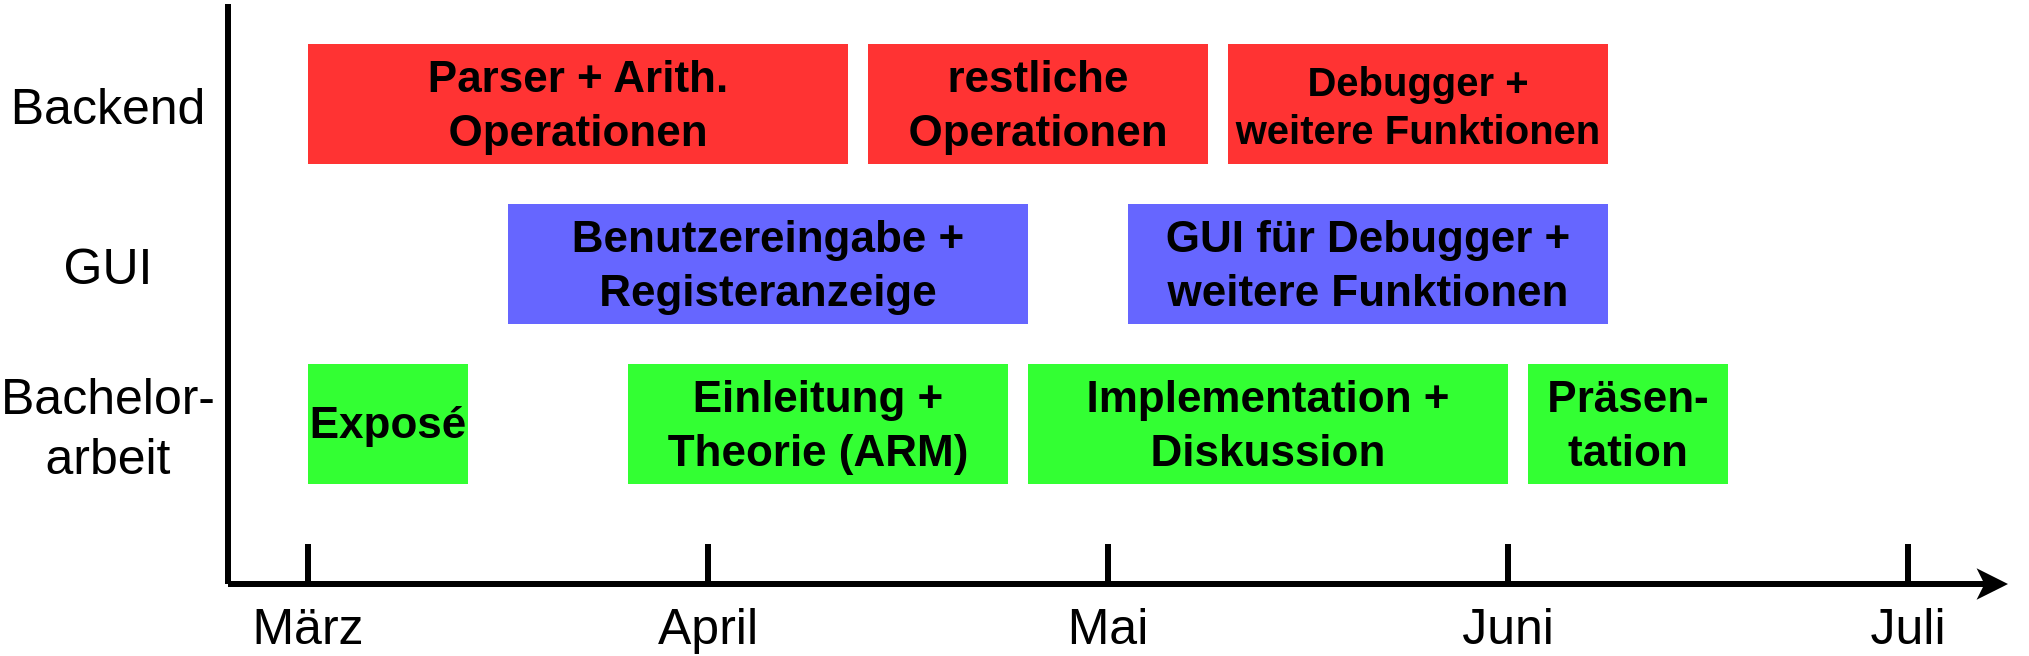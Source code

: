 <mxfile version="14.4.8" type="device"><diagram id="WeIS0NdmLVugdbnDRB59" name="Page-1"><mxGraphModel dx="1422" dy="763" grid="1" gridSize="10" guides="1" tooltips="1" connect="1" arrows="1" fold="1" page="1" pageScale="1" pageWidth="1169" pageHeight="827" math="0" shadow="0"><root><mxCell id="0"/><mxCell id="1" parent="0"/><mxCell id="XcftDnN4jba7SVMlZqDl-1" value="" style="endArrow=classic;html=1;strokeWidth=3;" parent="1" edge="1"><mxGeometry width="50" height="50" relative="1" as="geometry"><mxPoint x="160" y="440" as="sourcePoint"/><mxPoint x="1050" y="440" as="targetPoint"/></mxGeometry></mxCell><mxCell id="XcftDnN4jba7SVMlZqDl-3" value="&lt;font style=&quot;font-size: 25px&quot;&gt;März&lt;/font&gt;" style="text;html=1;strokeColor=none;fillColor=none;align=center;verticalAlign=middle;whiteSpace=wrap;rounded=0;" parent="1" vertex="1"><mxGeometry x="180" y="450" width="40" height="20" as="geometry"/></mxCell><mxCell id="XcftDnN4jba7SVMlZqDl-4" value="" style="endArrow=none;html=1;strokeWidth=3;" parent="1" edge="1"><mxGeometry width="50" height="50" relative="1" as="geometry"><mxPoint x="200" y="440" as="sourcePoint"/><mxPoint x="200" y="420" as="targetPoint"/><Array as="points"><mxPoint x="200" y="420"/></Array></mxGeometry></mxCell><mxCell id="XcftDnN4jba7SVMlZqDl-5" value="" style="endArrow=none;html=1;strokeWidth=3;endFill=0;" parent="1" edge="1"><mxGeometry width="50" height="50" relative="1" as="geometry"><mxPoint x="160" y="440" as="sourcePoint"/><mxPoint x="160" y="150" as="targetPoint"/></mxGeometry></mxCell><mxCell id="XcftDnN4jba7SVMlZqDl-8" value="&lt;font style=&quot;font-size: 25px&quot;&gt;April&lt;/font&gt;" style="text;html=1;strokeColor=none;fillColor=none;align=center;verticalAlign=middle;whiteSpace=wrap;rounded=0;" parent="1" vertex="1"><mxGeometry x="380" y="450" width="40" height="20" as="geometry"/></mxCell><mxCell id="XcftDnN4jba7SVMlZqDl-9" value="" style="endArrow=none;html=1;strokeWidth=3;" parent="1" edge="1"><mxGeometry width="50" height="50" relative="1" as="geometry"><mxPoint x="400" y="440" as="sourcePoint"/><mxPoint x="400" y="420" as="targetPoint"/><Array as="points"><mxPoint x="400" y="420"/></Array></mxGeometry></mxCell><mxCell id="XcftDnN4jba7SVMlZqDl-10" value="&lt;font style=&quot;font-size: 25px&quot;&gt;Mai&lt;/font&gt;" style="text;html=1;strokeColor=none;fillColor=none;align=center;verticalAlign=middle;whiteSpace=wrap;rounded=0;" parent="1" vertex="1"><mxGeometry x="580" y="450" width="40" height="20" as="geometry"/></mxCell><mxCell id="XcftDnN4jba7SVMlZqDl-11" value="" style="endArrow=none;html=1;strokeWidth=3;" parent="1" edge="1"><mxGeometry width="50" height="50" relative="1" as="geometry"><mxPoint x="600" y="440" as="sourcePoint"/><mxPoint x="600" y="420" as="targetPoint"/><Array as="points"><mxPoint x="600" y="420"/></Array></mxGeometry></mxCell><mxCell id="XcftDnN4jba7SVMlZqDl-12" value="&lt;font style=&quot;font-size: 25px&quot;&gt;Juni&lt;/font&gt;" style="text;html=1;strokeColor=none;fillColor=none;align=center;verticalAlign=middle;whiteSpace=wrap;rounded=0;" parent="1" vertex="1"><mxGeometry x="780" y="450" width="40" height="20" as="geometry"/></mxCell><mxCell id="XcftDnN4jba7SVMlZqDl-13" value="" style="endArrow=none;html=1;strokeWidth=3;" parent="1" edge="1"><mxGeometry width="50" height="50" relative="1" as="geometry"><mxPoint x="800" y="440" as="sourcePoint"/><mxPoint x="800" y="420" as="targetPoint"/><Array as="points"><mxPoint x="800" y="420"/></Array></mxGeometry></mxCell><mxCell id="XcftDnN4jba7SVMlZqDl-14" value="&lt;font style=&quot;font-size: 25px&quot;&gt;Juli&lt;/font&gt;" style="text;html=1;strokeColor=none;fillColor=none;align=center;verticalAlign=middle;whiteSpace=wrap;rounded=0;" parent="1" vertex="1"><mxGeometry x="980" y="450" width="40" height="20" as="geometry"/></mxCell><mxCell id="XcftDnN4jba7SVMlZqDl-15" value="" style="endArrow=none;html=1;strokeWidth=3;" parent="1" edge="1"><mxGeometry width="50" height="50" relative="1" as="geometry"><mxPoint x="1000" y="440" as="sourcePoint"/><mxPoint x="1000" y="420" as="targetPoint"/><Array as="points"><mxPoint x="1000" y="420"/></Array></mxGeometry></mxCell><mxCell id="XcftDnN4jba7SVMlZqDl-16" value="&lt;font style=&quot;font-size: 25px&quot;&gt;Backend&lt;/font&gt;" style="text;html=1;strokeColor=none;fillColor=none;align=center;verticalAlign=middle;whiteSpace=wrap;rounded=0;" parent="1" vertex="1"><mxGeometry x="80" y="190" width="40" height="20" as="geometry"/></mxCell><mxCell id="XcftDnN4jba7SVMlZqDl-17" value="&lt;font style=&quot;font-size: 25px&quot;&gt;GUI&lt;/font&gt;" style="text;html=1;strokeColor=none;fillColor=none;align=center;verticalAlign=middle;whiteSpace=wrap;rounded=0;" parent="1" vertex="1"><mxGeometry x="80" y="270" width="40" height="20" as="geometry"/></mxCell><mxCell id="XcftDnN4jba7SVMlZqDl-18" value="&lt;div style=&quot;font-size: 25px&quot;&gt;&lt;font style=&quot;font-size: 25px&quot;&gt;Bachelor-&lt;/font&gt;&lt;/div&gt;&lt;div style=&quot;font-size: 25px&quot;&gt;&lt;font style=&quot;font-size: 25px&quot;&gt;arbeit&lt;br&gt;&lt;/font&gt;&lt;/div&gt;" style="text;html=1;strokeColor=none;fillColor=none;align=center;verticalAlign=middle;whiteSpace=wrap;rounded=0;" parent="1" vertex="1"><mxGeometry x="80" y="350" width="40" height="20" as="geometry"/></mxCell><mxCell id="XcftDnN4jba7SVMlZqDl-19" value="&lt;div&gt;Einleitung +&lt;/div&gt;&lt;div&gt;Theorie (ARM)&lt;br&gt;&lt;/div&gt;" style="rounded=0;whiteSpace=wrap;html=1;strokeColor=none;fillColor=#33FF33;fontSize=22;fontStyle=1" parent="1" vertex="1"><mxGeometry x="360" y="330" width="190" height="60" as="geometry"/></mxCell><mxCell id="XcftDnN4jba7SVMlZqDl-20" value="&lt;div&gt;Benutzereingabe +&lt;/div&gt;&lt;div&gt;Registeranzeige&lt;br&gt;&lt;/div&gt;" style="rounded=0;whiteSpace=wrap;html=1;strokeColor=none;fontSize=22;fontStyle=1;fillColor=#6666FF;" parent="1" vertex="1"><mxGeometry x="300" y="250" width="260" height="60" as="geometry"/></mxCell><mxCell id="XcftDnN4jba7SVMlZqDl-21" value="&lt;div&gt;&lt;font style=&quot;font-size: 22px&quot;&gt;&lt;b&gt;Parser + Arith.&lt;/b&gt;&lt;/font&gt;&lt;/div&gt;&lt;div&gt;&lt;font style=&quot;font-size: 22px&quot;&gt;&lt;b&gt;Operationen&lt;br&gt;&lt;/b&gt;&lt;/font&gt;&lt;/div&gt;" style="rounded=0;whiteSpace=wrap;html=1;strokeColor=none;fillColor=#FF3333;" parent="1" vertex="1"><mxGeometry x="200" y="170" width="270" height="60" as="geometry"/></mxCell><mxCell id="XcftDnN4jba7SVMlZqDl-22" value="&lt;div&gt;&lt;font style=&quot;font-size: 22px&quot;&gt;&lt;b&gt;restliche&lt;/b&gt;&lt;/font&gt;&lt;/div&gt;&lt;div&gt;&lt;font style=&quot;font-size: 22px&quot;&gt;&lt;b&gt;Operationen&lt;br&gt;&lt;/b&gt;&lt;/font&gt;&lt;/div&gt;" style="rounded=0;whiteSpace=wrap;html=1;strokeColor=none;fillColor=#FF3333;" parent="1" vertex="1"><mxGeometry x="480" y="170" width="170" height="60" as="geometry"/></mxCell><mxCell id="XcftDnN4jba7SVMlZqDl-23" value="&lt;div style=&quot;font-size: 20px&quot;&gt;&lt;font style=&quot;font-size: 20px&quot;&gt;&lt;b&gt;Debugger +&lt;/b&gt;&lt;/font&gt;&lt;/div&gt;&lt;div style=&quot;font-size: 20px&quot;&gt;&lt;font style=&quot;font-size: 20px&quot;&gt;&lt;b&gt;weitere Funktionen&lt;br&gt;&lt;/b&gt;&lt;/font&gt;&lt;/div&gt;" style="rounded=0;whiteSpace=wrap;html=1;strokeColor=none;fillColor=#FF3333;" parent="1" vertex="1"><mxGeometry x="660" y="170" width="190" height="60" as="geometry"/></mxCell><mxCell id="XcftDnN4jba7SVMlZqDl-24" value="&lt;div&gt;Implementation +&lt;/div&gt;Diskussion" style="rounded=0;whiteSpace=wrap;html=1;strokeColor=none;fillColor=#33FF33;fontSize=22;fontStyle=1" parent="1" vertex="1"><mxGeometry x="560" y="330" width="240" height="60" as="geometry"/></mxCell><mxCell id="XcftDnN4jba7SVMlZqDl-25" value="&lt;div&gt;Präsen-&lt;/div&gt;&lt;div&gt;tation&lt;br&gt;&lt;/div&gt;" style="rounded=0;whiteSpace=wrap;html=1;strokeColor=none;fillColor=#33FF33;fontSize=22;fontStyle=1" parent="1" vertex="1"><mxGeometry x="810" y="330" width="100" height="60" as="geometry"/></mxCell><mxCell id="XcftDnN4jba7SVMlZqDl-26" value="&lt;div&gt;GUI für Debugger +&lt;/div&gt;&lt;div&gt;weitere Funktionen&lt;br&gt;&lt;/div&gt;" style="rounded=0;whiteSpace=wrap;html=1;strokeColor=none;fontSize=22;fontStyle=1;fillColor=#6666FF;" parent="1" vertex="1"><mxGeometry x="610" y="250" width="240" height="60" as="geometry"/></mxCell><mxCell id="XcftDnN4jba7SVMlZqDl-27" value="Exposé" style="rounded=0;whiteSpace=wrap;html=1;strokeColor=none;fillColor=#33FF33;fontSize=22;fontStyle=1" parent="1" vertex="1"><mxGeometry x="200" y="330" width="80" height="60" as="geometry"/></mxCell></root></mxGraphModel></diagram></mxfile>
